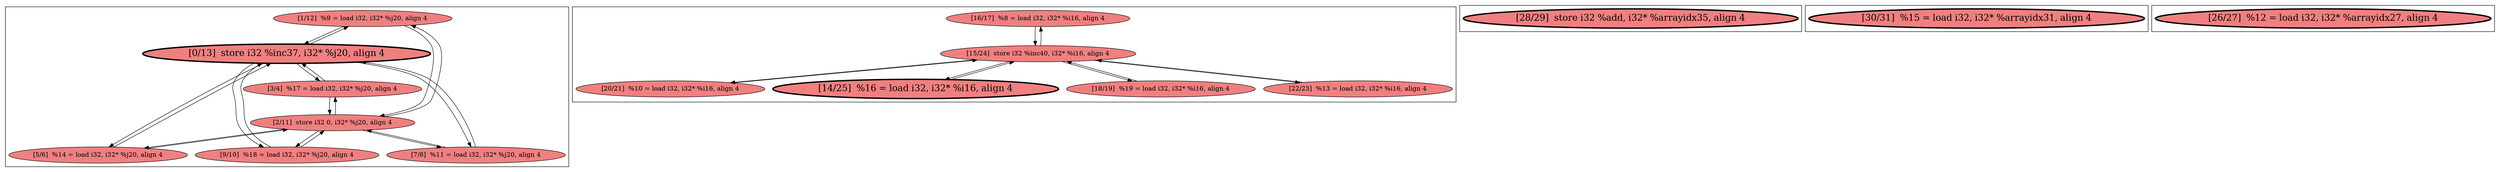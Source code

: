 
digraph G {



node287->node288 [ ]
node288->node287 [ ]
node292->node289 [ ]
node289->node291 [ ]
node291->node289 [ ]
node287->node289 [ ]
node296->node298 [ ]
node289->node287 [ ]
node289->node286 [ ]
node288->node290 [ ]
node290->node288 [ ]
node295->node298 [ ]
node288->node292 [ ]
node293->node298 [ ]
node298->node293 [ ]
node294->node298 [ ]
node298->node294 [ ]
node292->node288 [ ]
node291->node288 [ ]
node298->node295 [ ]
node288->node291 [ ]
node289->node292 [ ]
node290->node289 [ ]
node298->node296 [ ]
node286->node289 [ ]
node298->node297 [ ]
node286->node288 [ ]
node288->node286 [ ]
node289->node290 [ ]
node297->node298 [ ]


subgraph cluster4 {


node301 [penwidth=3.0,fontsize=20,fillcolor=lightcoral,label="[28/29]  store i32 %add, i32* %arrayidx35, align 4",shape=ellipse,style=filled ]



}

subgraph cluster3 {


node300 [penwidth=3.0,fontsize=20,fillcolor=lightcoral,label="[30/31]  %15 = load i32, i32* %arrayidx31, align 4",shape=ellipse,style=filled ]



}

subgraph cluster2 {


node299 [penwidth=3.0,fontsize=20,fillcolor=lightcoral,label="[26/27]  %12 = load i32, i32* %arrayidx27, align 4",shape=ellipse,style=filled ]



}

subgraph cluster0 {


node292 [fillcolor=lightcoral,label="[7/8]  %11 = load i32, i32* %j20, align 4",shape=ellipse,style=filled ]
node287 [fillcolor=lightcoral,label="[1/12]  %9 = load i32, i32* %j20, align 4",shape=ellipse,style=filled ]
node286 [fillcolor=lightcoral,label="[9/10]  %18 = load i32, i32* %j20, align 4",shape=ellipse,style=filled ]
node288 [penwidth=3.0,fontsize=20,fillcolor=lightcoral,label="[0/13]  store i32 %inc37, i32* %j20, align 4",shape=ellipse,style=filled ]
node290 [fillcolor=lightcoral,label="[3/4]  %17 = load i32, i32* %j20, align 4",shape=ellipse,style=filled ]
node289 [fillcolor=lightcoral,label="[2/11]  store i32 0, i32* %j20, align 4",shape=ellipse,style=filled ]
node291 [fillcolor=lightcoral,label="[5/6]  %14 = load i32, i32* %j20, align 4",shape=ellipse,style=filled ]



}

subgraph cluster1 {


node298 [fillcolor=lightcoral,label="[15/24]  store i32 %inc40, i32* %i16, align 4",shape=ellipse,style=filled ]
node297 [penwidth=3.0,fontsize=20,fillcolor=lightcoral,label="[14/25]  %16 = load i32, i32* %i16, align 4",shape=ellipse,style=filled ]
node296 [fillcolor=lightcoral,label="[16/17]  %8 = load i32, i32* %i16, align 4",shape=ellipse,style=filled ]
node295 [fillcolor=lightcoral,label="[18/19]  %19 = load i32, i32* %i16, align 4",shape=ellipse,style=filled ]
node293 [fillcolor=lightcoral,label="[22/23]  %13 = load i32, i32* %i16, align 4",shape=ellipse,style=filled ]
node294 [fillcolor=lightcoral,label="[20/21]  %10 = load i32, i32* %i16, align 4",shape=ellipse,style=filled ]



}

}
